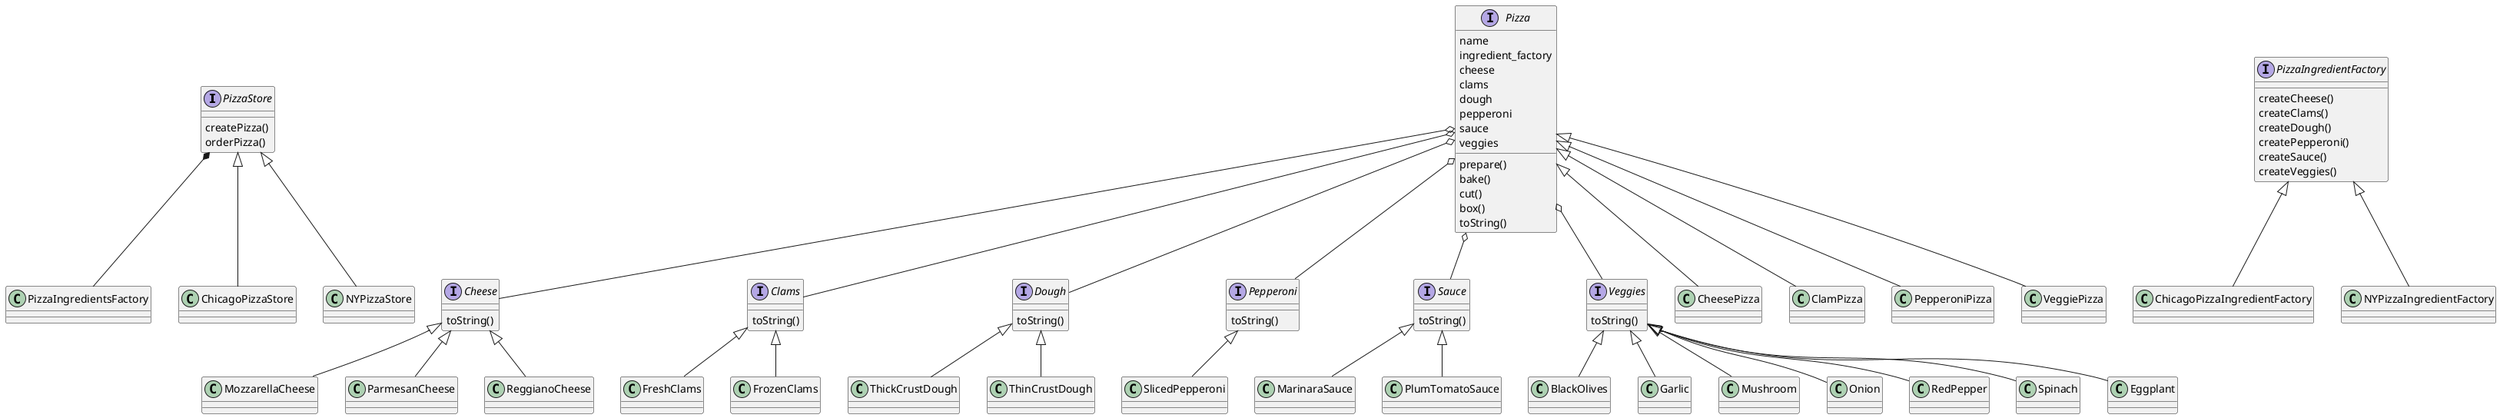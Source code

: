 @startuml

interface PizzaStore{
    createPizza()
    orderPizza()
}

interface Pizza{
    name
    ingredient_factory
    cheese
    clams
    dough
    pepperoni
    sauce
    veggies

    prepare()
    bake()
    cut()
    box()
    toString()
}

interface Cheese{
    toString()
}

interface Clams{
    toString()
}

interface Dough{
    toString()
}

interface Pepperoni{
    toString()
}

interface Sauce{
    toString()
}

interface Veggies{
    toString()
}

interface PizzaIngredientFactory{
    createCheese()
    createClams()
    createDough()
    createPepperoni()
    createSauce()
    createVeggies()
}

PizzaStore *-- PizzaIngredientsFactory

Pizza o-- Cheese
Pizza o-- Clams
Pizza o-- Dough
Pizza o-- Pepperoni
Pizza o-- Sauce
Pizza o-- Veggies

PizzaStore <|-- ChicagoPizzaStore
PizzaStore <|-- NYPizzaStore

Pizza <|-- CheesePizza
Pizza <|-- ClamPizza
Pizza <|-- PepperoniPizza
Pizza <|-- VeggiePizza

Cheese <|-- MozzarellaCheese
Cheese <|-- ParmesanCheese
Cheese <|-- ReggianoCheese

Clams <|-- FreshClams
Clams <|-- FrozenClams

Dough <|-- ThickCrustDough
Dough <|-- ThinCrustDough

Pepperoni <|-- SlicedPepperoni

Sauce <|-- MarinaraSauce
Sauce <|-- PlumTomatoSauce

Veggies <|-- BlackOlives
Veggies <|-- Garlic
Veggies <|-- Mushroom
Veggies <|-- Onion
Veggies <|-- RedPepper
Veggies <|-- Spinach
Veggies <|-- Eggplant

PizzaIngredientFactory <|-- ChicagoPizzaIngredientFactory
PizzaIngredientFactory <|-- NYPizzaIngredientFactory

@enduml